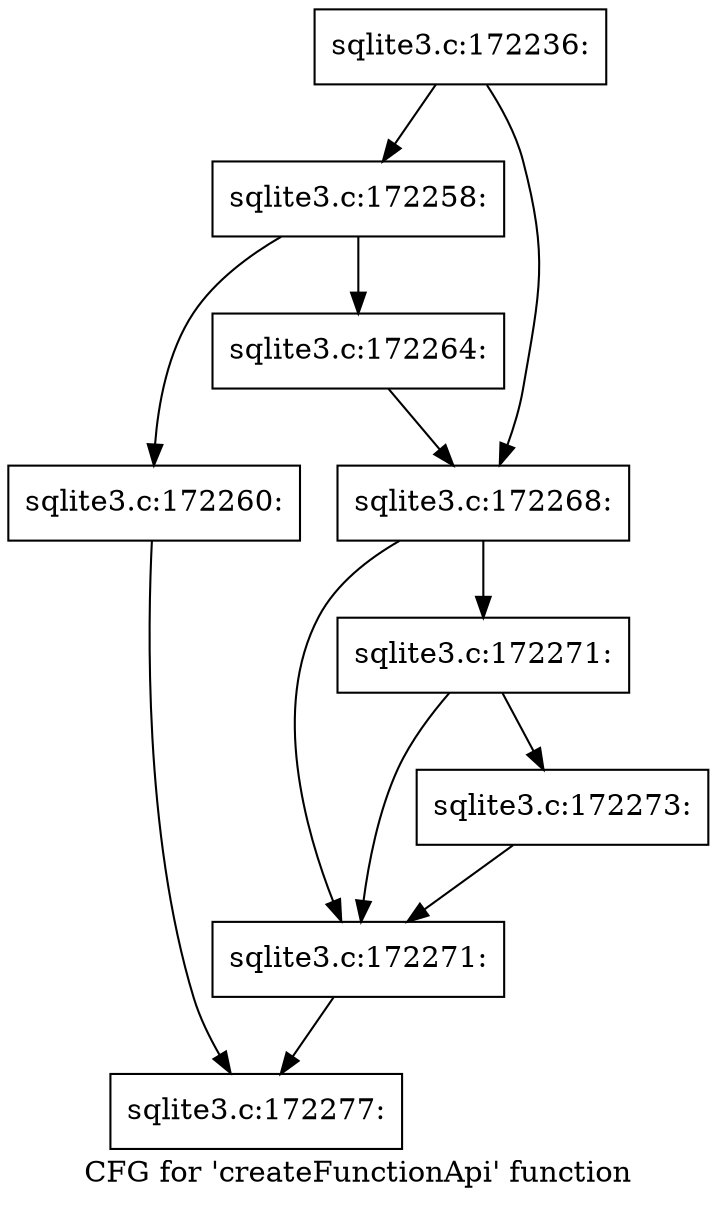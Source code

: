digraph "CFG for 'createFunctionApi' function" {
	label="CFG for 'createFunctionApi' function";

	Node0x55c0fa9d3a80 [shape=record,label="{sqlite3.c:172236:}"];
	Node0x55c0fa9d3a80 -> Node0x55c0fa9db370;
	Node0x55c0fa9d3a80 -> Node0x55c0fa9db3c0;
	Node0x55c0fa9db370 [shape=record,label="{sqlite3.c:172258:}"];
	Node0x55c0fa9db370 -> Node0x55c0fa9db9e0;
	Node0x55c0fa9db370 -> Node0x55c0fa9db990;
	Node0x55c0fa9db990 [shape=record,label="{sqlite3.c:172260:}"];
	Node0x55c0fa9db990 -> Node0x55c0fa9dc810;
	Node0x55c0fa9db9e0 [shape=record,label="{sqlite3.c:172264:}"];
	Node0x55c0fa9db9e0 -> Node0x55c0fa9db3c0;
	Node0x55c0fa9db3c0 [shape=record,label="{sqlite3.c:172268:}"];
	Node0x55c0fa9db3c0 -> Node0x55c0fa9dda00;
	Node0x55c0fa9db3c0 -> Node0x55c0fa9dd9b0;
	Node0x55c0fa9dda00 [shape=record,label="{sqlite3.c:172271:}"];
	Node0x55c0fa9dda00 -> Node0x55c0fa9dd960;
	Node0x55c0fa9dda00 -> Node0x55c0fa9dd9b0;
	Node0x55c0fa9dd960 [shape=record,label="{sqlite3.c:172273:}"];
	Node0x55c0fa9dd960 -> Node0x55c0fa9dd9b0;
	Node0x55c0fa9dd9b0 [shape=record,label="{sqlite3.c:172271:}"];
	Node0x55c0fa9dd9b0 -> Node0x55c0fa9dc810;
	Node0x55c0fa9dc810 [shape=record,label="{sqlite3.c:172277:}"];
}
